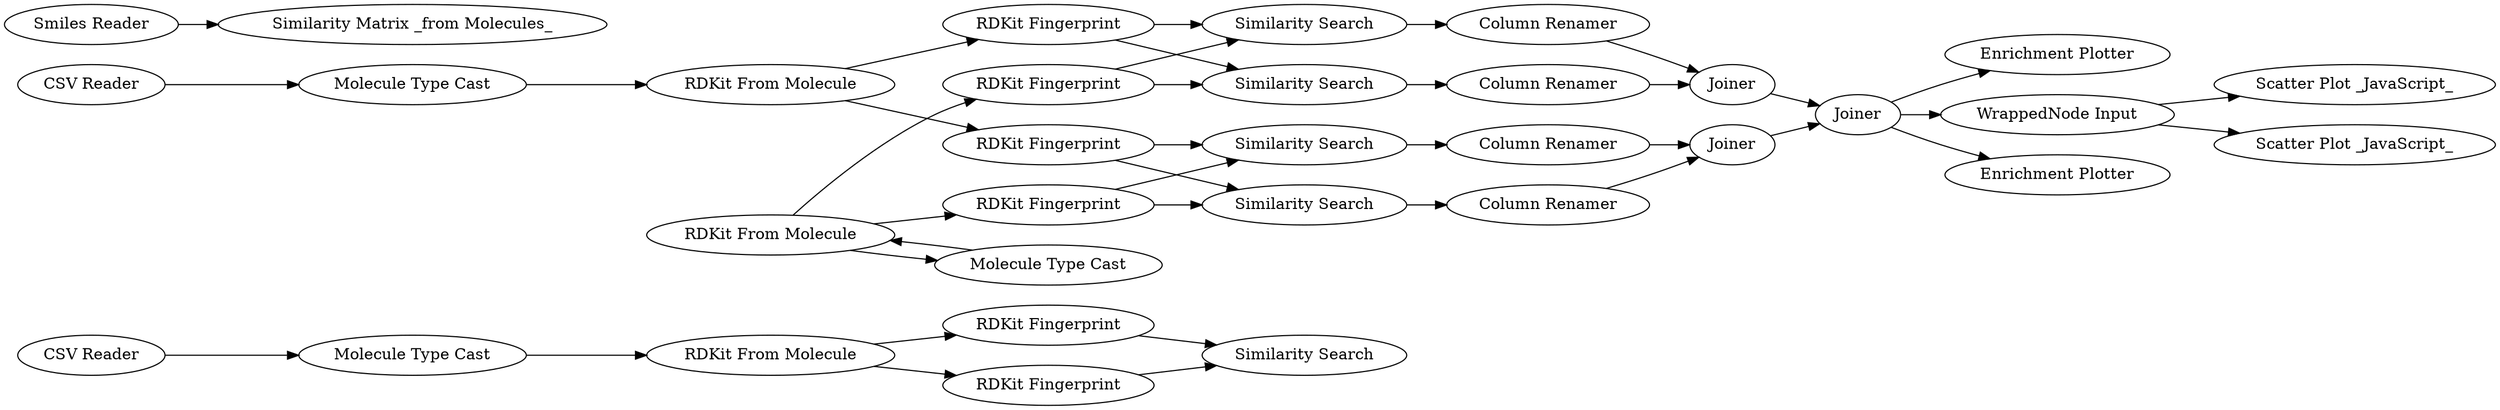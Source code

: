 digraph {
	288 -> 291
	272 -> 1
	285 -> 44
	3 -> 298
	294 -> 293
	281 -> 279
	49 -> 46
	286 -> 287
	45 -> 4
	4 -> 297
	285 -> 43
	2 -> 6
	6 -> 295
	296 -> 284
	1 -> 4
	285 -> 281
	282 -> 271
	272 -> 2
	49 -> 45
	48 -> 49
	291 -> 292
	297 -> 283
	281 -> 280
	295 -> 284
	288 -> 289
	271 -> 272
	298 -> 283
	287 -> 288
	284 -> 285
	283 -> 285
	46 -> 5
	45 -> 3
	49 -> 48
	5 -> 296
	289 -> 292
	46 -> 6
	2 -> 5
	1 -> 3
	292 [label="Similarity Search"]
	289 [label="RDKit Fingerprint"]
	284 [label=Joiner]
	280 [label="Scatter Plot _JavaScript_"]
	286 [label="CSV Reader"]
	295 [label="Column Renamer"]
	3 [label="Similarity Search"]
	283 [label=Joiner]
	49 [label="RDKit From Molecule"]
	291 [label="RDKit Fingerprint"]
	6 [label="Similarity Search"]
	288 [label="RDKit From Molecule"]
	282 [label="CSV Reader"]
	271 [label="Molecule Type Cast"]
	281 [label="WrappedNode Input"]
	48 [label="Molecule Type Cast"]
	285 [label=Joiner]
	1 [label="RDKit Fingerprint"]
	294 [label="Smiles Reader"]
	296 [label="Column Renamer"]
	287 [label="Molecule Type Cast"]
	293 [label="Similarity Matrix _from Molecules_"]
	4 [label="Similarity Search"]
	279 [label="Scatter Plot _JavaScript_"]
	272 [label="RDKit From Molecule"]
	298 [label="Column Renamer"]
	5 [label="Similarity Search"]
	43 [label="Enrichment Plotter"]
	44 [label="Enrichment Plotter"]
	297 [label="Column Renamer"]
	46 [label="RDKit Fingerprint"]
	2 [label="RDKit Fingerprint"]
	45 [label="RDKit Fingerprint"]
	rankdir=LR
}
